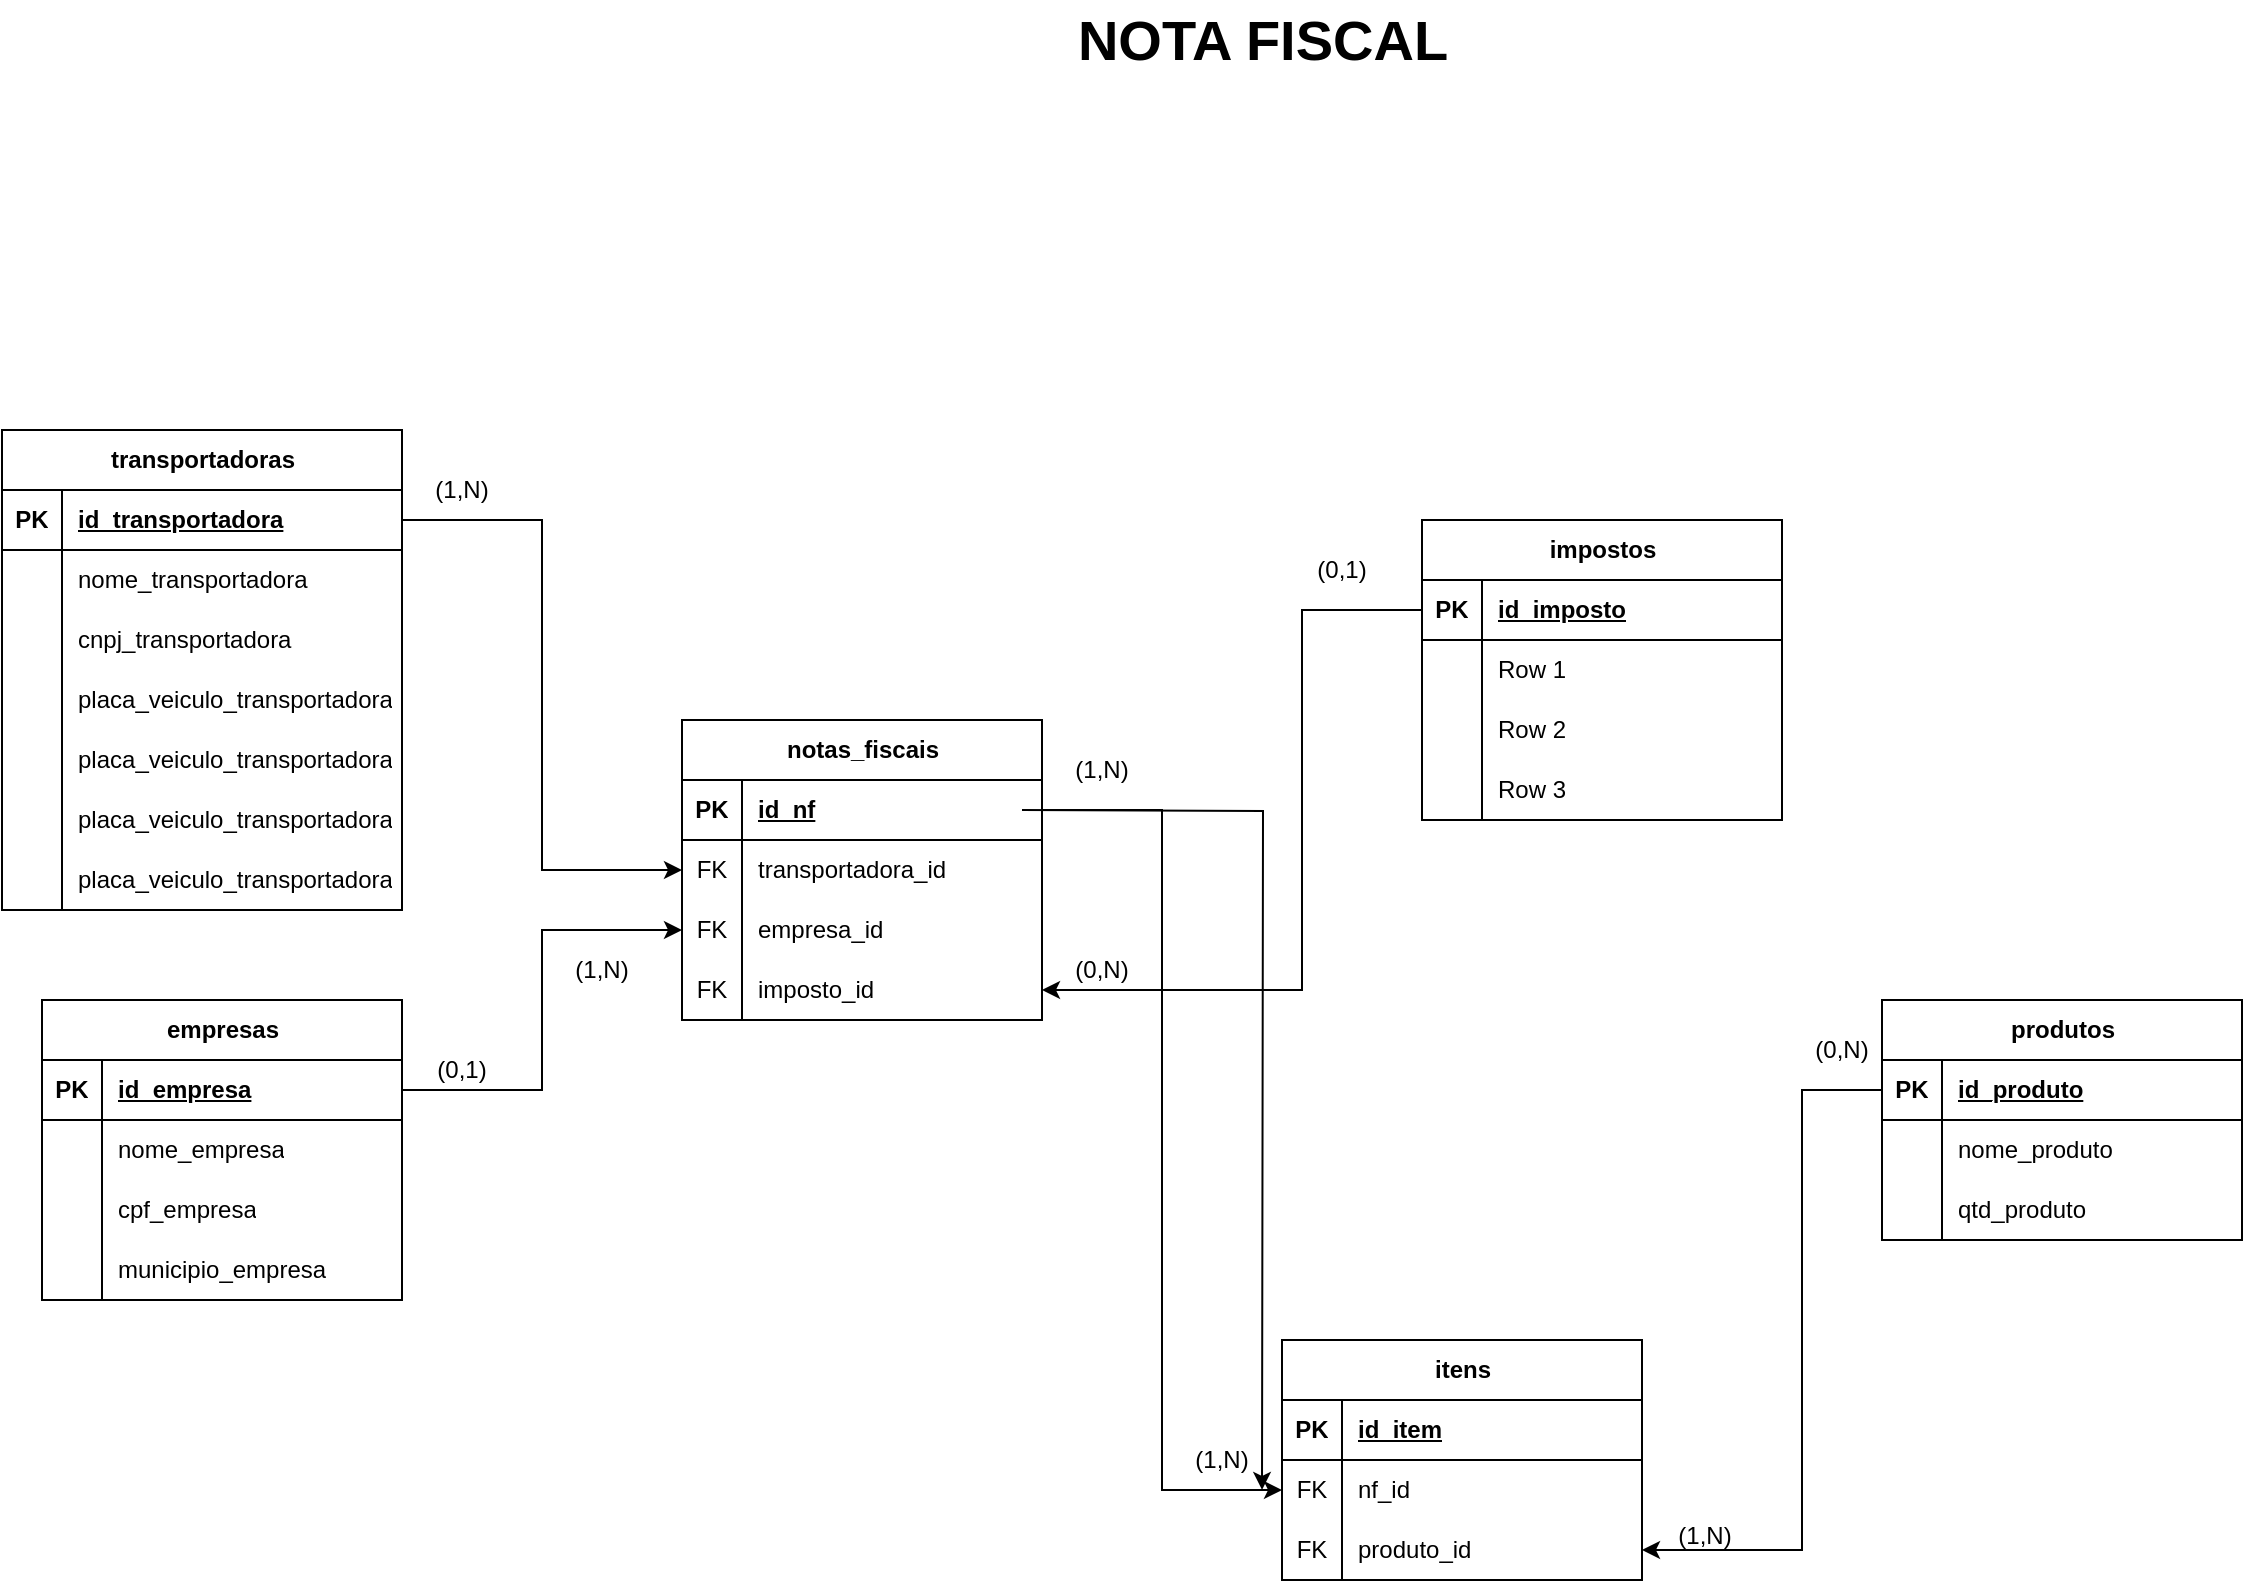 <mxfile version="28.0.6">
  <diagram name="Página-1" id="E0QfY97lYOmC54PtvSx0">
    <mxGraphModel dx="1819" dy="642" grid="1" gridSize="10" guides="1" tooltips="1" connect="1" arrows="1" fold="1" page="1" pageScale="1" pageWidth="827" pageHeight="1169" math="0" shadow="0">
      <root>
        <mxCell id="0" />
        <mxCell id="1" parent="0" />
        <mxCell id="T8E6Kpuk9LQK8d-MikIq-8" value="&lt;font style=&quot;font-size: 28px;&quot;&gt;NOTA FISCAL&lt;/font&gt;" style="text;strokeColor=none;fillColor=none;html=1;fontSize=24;fontStyle=1;verticalAlign=middle;align=center;" vertex="1" parent="1">
          <mxGeometry x="570" y="130" width="100" height="40" as="geometry" />
        </mxCell>
        <mxCell id="T8E6Kpuk9LQK8d-MikIq-9" value="empresas" style="shape=table;startSize=30;container=1;collapsible=1;childLayout=tableLayout;fixedRows=1;rowLines=0;fontStyle=1;align=center;resizeLast=1;html=1;" vertex="1" parent="1">
          <mxGeometry x="10" y="630" width="180" height="150" as="geometry" />
        </mxCell>
        <mxCell id="T8E6Kpuk9LQK8d-MikIq-10" value="" style="shape=tableRow;horizontal=0;startSize=0;swimlaneHead=0;swimlaneBody=0;fillColor=none;collapsible=0;dropTarget=0;points=[[0,0.5],[1,0.5]];portConstraint=eastwest;top=0;left=0;right=0;bottom=1;" vertex="1" parent="T8E6Kpuk9LQK8d-MikIq-9">
          <mxGeometry y="30" width="180" height="30" as="geometry" />
        </mxCell>
        <mxCell id="T8E6Kpuk9LQK8d-MikIq-11" value="PK" style="shape=partialRectangle;connectable=0;fillColor=none;top=0;left=0;bottom=0;right=0;fontStyle=1;overflow=hidden;whiteSpace=wrap;html=1;" vertex="1" parent="T8E6Kpuk9LQK8d-MikIq-10">
          <mxGeometry width="30" height="30" as="geometry">
            <mxRectangle width="30" height="30" as="alternateBounds" />
          </mxGeometry>
        </mxCell>
        <mxCell id="T8E6Kpuk9LQK8d-MikIq-12" value="id_empresa" style="shape=partialRectangle;connectable=0;fillColor=none;top=0;left=0;bottom=0;right=0;align=left;spacingLeft=6;fontStyle=5;overflow=hidden;whiteSpace=wrap;html=1;" vertex="1" parent="T8E6Kpuk9LQK8d-MikIq-10">
          <mxGeometry x="30" width="150" height="30" as="geometry">
            <mxRectangle width="150" height="30" as="alternateBounds" />
          </mxGeometry>
        </mxCell>
        <mxCell id="T8E6Kpuk9LQK8d-MikIq-13" value="" style="shape=tableRow;horizontal=0;startSize=0;swimlaneHead=0;swimlaneBody=0;fillColor=none;collapsible=0;dropTarget=0;points=[[0,0.5],[1,0.5]];portConstraint=eastwest;top=0;left=0;right=0;bottom=0;" vertex="1" parent="T8E6Kpuk9LQK8d-MikIq-9">
          <mxGeometry y="60" width="180" height="30" as="geometry" />
        </mxCell>
        <mxCell id="T8E6Kpuk9LQK8d-MikIq-14" value="" style="shape=partialRectangle;connectable=0;fillColor=none;top=0;left=0;bottom=0;right=0;editable=1;overflow=hidden;whiteSpace=wrap;html=1;" vertex="1" parent="T8E6Kpuk9LQK8d-MikIq-13">
          <mxGeometry width="30" height="30" as="geometry">
            <mxRectangle width="30" height="30" as="alternateBounds" />
          </mxGeometry>
        </mxCell>
        <mxCell id="T8E6Kpuk9LQK8d-MikIq-15" value="nome_empresa" style="shape=partialRectangle;connectable=0;fillColor=none;top=0;left=0;bottom=0;right=0;align=left;spacingLeft=6;overflow=hidden;whiteSpace=wrap;html=1;" vertex="1" parent="T8E6Kpuk9LQK8d-MikIq-13">
          <mxGeometry x="30" width="150" height="30" as="geometry">
            <mxRectangle width="150" height="30" as="alternateBounds" />
          </mxGeometry>
        </mxCell>
        <mxCell id="T8E6Kpuk9LQK8d-MikIq-16" value="" style="shape=tableRow;horizontal=0;startSize=0;swimlaneHead=0;swimlaneBody=0;fillColor=none;collapsible=0;dropTarget=0;points=[[0,0.5],[1,0.5]];portConstraint=eastwest;top=0;left=0;right=0;bottom=0;" vertex="1" parent="T8E6Kpuk9LQK8d-MikIq-9">
          <mxGeometry y="90" width="180" height="30" as="geometry" />
        </mxCell>
        <mxCell id="T8E6Kpuk9LQK8d-MikIq-17" value="" style="shape=partialRectangle;connectable=0;fillColor=none;top=0;left=0;bottom=0;right=0;editable=1;overflow=hidden;whiteSpace=wrap;html=1;" vertex="1" parent="T8E6Kpuk9LQK8d-MikIq-16">
          <mxGeometry width="30" height="30" as="geometry">
            <mxRectangle width="30" height="30" as="alternateBounds" />
          </mxGeometry>
        </mxCell>
        <mxCell id="T8E6Kpuk9LQK8d-MikIq-18" value="cpf_empresa" style="shape=partialRectangle;connectable=0;fillColor=none;top=0;left=0;bottom=0;right=0;align=left;spacingLeft=6;overflow=hidden;whiteSpace=wrap;html=1;" vertex="1" parent="T8E6Kpuk9LQK8d-MikIq-16">
          <mxGeometry x="30" width="150" height="30" as="geometry">
            <mxRectangle width="150" height="30" as="alternateBounds" />
          </mxGeometry>
        </mxCell>
        <mxCell id="T8E6Kpuk9LQK8d-MikIq-19" value="" style="shape=tableRow;horizontal=0;startSize=0;swimlaneHead=0;swimlaneBody=0;fillColor=none;collapsible=0;dropTarget=0;points=[[0,0.5],[1,0.5]];portConstraint=eastwest;top=0;left=0;right=0;bottom=0;" vertex="1" parent="T8E6Kpuk9LQK8d-MikIq-9">
          <mxGeometry y="120" width="180" height="30" as="geometry" />
        </mxCell>
        <mxCell id="T8E6Kpuk9LQK8d-MikIq-20" value="" style="shape=partialRectangle;connectable=0;fillColor=none;top=0;left=0;bottom=0;right=0;editable=1;overflow=hidden;whiteSpace=wrap;html=1;" vertex="1" parent="T8E6Kpuk9LQK8d-MikIq-19">
          <mxGeometry width="30" height="30" as="geometry">
            <mxRectangle width="30" height="30" as="alternateBounds" />
          </mxGeometry>
        </mxCell>
        <mxCell id="T8E6Kpuk9LQK8d-MikIq-21" value="municipio_empresa" style="shape=partialRectangle;connectable=0;fillColor=none;top=0;left=0;bottom=0;right=0;align=left;spacingLeft=6;overflow=hidden;whiteSpace=wrap;html=1;" vertex="1" parent="T8E6Kpuk9LQK8d-MikIq-19">
          <mxGeometry x="30" width="150" height="30" as="geometry">
            <mxRectangle width="150" height="30" as="alternateBounds" />
          </mxGeometry>
        </mxCell>
        <mxCell id="T8E6Kpuk9LQK8d-MikIq-22" value="notas_fiscais" style="shape=table;startSize=30;container=1;collapsible=1;childLayout=tableLayout;fixedRows=1;rowLines=0;fontStyle=1;align=center;resizeLast=1;html=1;" vertex="1" parent="1">
          <mxGeometry x="330" y="490" width="180" height="150" as="geometry" />
        </mxCell>
        <mxCell id="T8E6Kpuk9LQK8d-MikIq-23" value="" style="shape=tableRow;horizontal=0;startSize=0;swimlaneHead=0;swimlaneBody=0;fillColor=none;collapsible=0;dropTarget=0;points=[[0,0.5],[1,0.5]];portConstraint=eastwest;top=0;left=0;right=0;bottom=1;" vertex="1" parent="T8E6Kpuk9LQK8d-MikIq-22">
          <mxGeometry y="30" width="180" height="30" as="geometry" />
        </mxCell>
        <mxCell id="T8E6Kpuk9LQK8d-MikIq-24" value="PK" style="shape=partialRectangle;connectable=0;fillColor=none;top=0;left=0;bottom=0;right=0;fontStyle=1;overflow=hidden;whiteSpace=wrap;html=1;" vertex="1" parent="T8E6Kpuk9LQK8d-MikIq-23">
          <mxGeometry width="30" height="30" as="geometry">
            <mxRectangle width="30" height="30" as="alternateBounds" />
          </mxGeometry>
        </mxCell>
        <mxCell id="T8E6Kpuk9LQK8d-MikIq-25" value="id_nf" style="shape=partialRectangle;connectable=0;fillColor=none;top=0;left=0;bottom=0;right=0;align=left;spacingLeft=6;fontStyle=5;overflow=hidden;whiteSpace=wrap;html=1;" vertex="1" parent="T8E6Kpuk9LQK8d-MikIq-23">
          <mxGeometry x="30" width="150" height="30" as="geometry">
            <mxRectangle width="150" height="30" as="alternateBounds" />
          </mxGeometry>
        </mxCell>
        <mxCell id="T8E6Kpuk9LQK8d-MikIq-26" value="" style="shape=tableRow;horizontal=0;startSize=0;swimlaneHead=0;swimlaneBody=0;fillColor=none;collapsible=0;dropTarget=0;points=[[0,0.5],[1,0.5]];portConstraint=eastwest;top=0;left=0;right=0;bottom=0;" vertex="1" parent="T8E6Kpuk9LQK8d-MikIq-22">
          <mxGeometry y="60" width="180" height="30" as="geometry" />
        </mxCell>
        <mxCell id="T8E6Kpuk9LQK8d-MikIq-27" value="FK" style="shape=partialRectangle;connectable=0;fillColor=none;top=0;left=0;bottom=0;right=0;editable=1;overflow=hidden;whiteSpace=wrap;html=1;" vertex="1" parent="T8E6Kpuk9LQK8d-MikIq-26">
          <mxGeometry width="30" height="30" as="geometry">
            <mxRectangle width="30" height="30" as="alternateBounds" />
          </mxGeometry>
        </mxCell>
        <mxCell id="T8E6Kpuk9LQK8d-MikIq-28" value="transportadora_id" style="shape=partialRectangle;connectable=0;fillColor=none;top=0;left=0;bottom=0;right=0;align=left;spacingLeft=6;overflow=hidden;whiteSpace=wrap;html=1;" vertex="1" parent="T8E6Kpuk9LQK8d-MikIq-26">
          <mxGeometry x="30" width="150" height="30" as="geometry">
            <mxRectangle width="150" height="30" as="alternateBounds" />
          </mxGeometry>
        </mxCell>
        <mxCell id="T8E6Kpuk9LQK8d-MikIq-29" value="" style="shape=tableRow;horizontal=0;startSize=0;swimlaneHead=0;swimlaneBody=0;fillColor=none;collapsible=0;dropTarget=0;points=[[0,0.5],[1,0.5]];portConstraint=eastwest;top=0;left=0;right=0;bottom=0;" vertex="1" parent="T8E6Kpuk9LQK8d-MikIq-22">
          <mxGeometry y="90" width="180" height="30" as="geometry" />
        </mxCell>
        <mxCell id="T8E6Kpuk9LQK8d-MikIq-30" value="FK" style="shape=partialRectangle;connectable=0;fillColor=none;top=0;left=0;bottom=0;right=0;editable=1;overflow=hidden;whiteSpace=wrap;html=1;" vertex="1" parent="T8E6Kpuk9LQK8d-MikIq-29">
          <mxGeometry width="30" height="30" as="geometry">
            <mxRectangle width="30" height="30" as="alternateBounds" />
          </mxGeometry>
        </mxCell>
        <mxCell id="T8E6Kpuk9LQK8d-MikIq-31" value="empresa_id" style="shape=partialRectangle;connectable=0;fillColor=none;top=0;left=0;bottom=0;right=0;align=left;spacingLeft=6;overflow=hidden;whiteSpace=wrap;html=1;" vertex="1" parent="T8E6Kpuk9LQK8d-MikIq-29">
          <mxGeometry x="30" width="150" height="30" as="geometry">
            <mxRectangle width="150" height="30" as="alternateBounds" />
          </mxGeometry>
        </mxCell>
        <mxCell id="T8E6Kpuk9LQK8d-MikIq-32" value="" style="shape=tableRow;horizontal=0;startSize=0;swimlaneHead=0;swimlaneBody=0;fillColor=none;collapsible=0;dropTarget=0;points=[[0,0.5],[1,0.5]];portConstraint=eastwest;top=0;left=0;right=0;bottom=0;" vertex="1" parent="T8E6Kpuk9LQK8d-MikIq-22">
          <mxGeometry y="120" width="180" height="30" as="geometry" />
        </mxCell>
        <mxCell id="T8E6Kpuk9LQK8d-MikIq-33" value="FK" style="shape=partialRectangle;connectable=0;fillColor=none;top=0;left=0;bottom=0;right=0;editable=1;overflow=hidden;whiteSpace=wrap;html=1;" vertex="1" parent="T8E6Kpuk9LQK8d-MikIq-32">
          <mxGeometry width="30" height="30" as="geometry">
            <mxRectangle width="30" height="30" as="alternateBounds" />
          </mxGeometry>
        </mxCell>
        <mxCell id="T8E6Kpuk9LQK8d-MikIq-34" value="imposto_id" style="shape=partialRectangle;connectable=0;fillColor=none;top=0;left=0;bottom=0;right=0;align=left;spacingLeft=6;overflow=hidden;whiteSpace=wrap;html=1;" vertex="1" parent="T8E6Kpuk9LQK8d-MikIq-32">
          <mxGeometry x="30" width="150" height="30" as="geometry">
            <mxRectangle width="150" height="30" as="alternateBounds" />
          </mxGeometry>
        </mxCell>
        <mxCell id="T8E6Kpuk9LQK8d-MikIq-35" value="transportadoras" style="shape=table;startSize=30;container=1;collapsible=1;childLayout=tableLayout;fixedRows=1;rowLines=0;fontStyle=1;align=center;resizeLast=1;html=1;" vertex="1" parent="1">
          <mxGeometry x="-10" y="345" width="200" height="240" as="geometry" />
        </mxCell>
        <mxCell id="T8E6Kpuk9LQK8d-MikIq-36" value="" style="shape=tableRow;horizontal=0;startSize=0;swimlaneHead=0;swimlaneBody=0;fillColor=none;collapsible=0;dropTarget=0;points=[[0,0.5],[1,0.5]];portConstraint=eastwest;top=0;left=0;right=0;bottom=1;" vertex="1" parent="T8E6Kpuk9LQK8d-MikIq-35">
          <mxGeometry y="30" width="200" height="30" as="geometry" />
        </mxCell>
        <mxCell id="T8E6Kpuk9LQK8d-MikIq-37" value="PK" style="shape=partialRectangle;connectable=0;fillColor=none;top=0;left=0;bottom=0;right=0;fontStyle=1;overflow=hidden;whiteSpace=wrap;html=1;" vertex="1" parent="T8E6Kpuk9LQK8d-MikIq-36">
          <mxGeometry width="30" height="30" as="geometry">
            <mxRectangle width="30" height="30" as="alternateBounds" />
          </mxGeometry>
        </mxCell>
        <mxCell id="T8E6Kpuk9LQK8d-MikIq-38" value="id_transportadora" style="shape=partialRectangle;connectable=0;fillColor=none;top=0;left=0;bottom=0;right=0;align=left;spacingLeft=6;fontStyle=5;overflow=hidden;whiteSpace=wrap;html=1;" vertex="1" parent="T8E6Kpuk9LQK8d-MikIq-36">
          <mxGeometry x="30" width="170" height="30" as="geometry">
            <mxRectangle width="170" height="30" as="alternateBounds" />
          </mxGeometry>
        </mxCell>
        <mxCell id="T8E6Kpuk9LQK8d-MikIq-39" value="" style="shape=tableRow;horizontal=0;startSize=0;swimlaneHead=0;swimlaneBody=0;fillColor=none;collapsible=0;dropTarget=0;points=[[0,0.5],[1,0.5]];portConstraint=eastwest;top=0;left=0;right=0;bottom=0;" vertex="1" parent="T8E6Kpuk9LQK8d-MikIq-35">
          <mxGeometry y="60" width="200" height="30" as="geometry" />
        </mxCell>
        <mxCell id="T8E6Kpuk9LQK8d-MikIq-40" value="" style="shape=partialRectangle;connectable=0;fillColor=none;top=0;left=0;bottom=0;right=0;editable=1;overflow=hidden;whiteSpace=wrap;html=1;" vertex="1" parent="T8E6Kpuk9LQK8d-MikIq-39">
          <mxGeometry width="30" height="30" as="geometry">
            <mxRectangle width="30" height="30" as="alternateBounds" />
          </mxGeometry>
        </mxCell>
        <mxCell id="T8E6Kpuk9LQK8d-MikIq-41" value="nome_transportadora" style="shape=partialRectangle;connectable=0;fillColor=none;top=0;left=0;bottom=0;right=0;align=left;spacingLeft=6;overflow=hidden;whiteSpace=wrap;html=1;" vertex="1" parent="T8E6Kpuk9LQK8d-MikIq-39">
          <mxGeometry x="30" width="170" height="30" as="geometry">
            <mxRectangle width="170" height="30" as="alternateBounds" />
          </mxGeometry>
        </mxCell>
        <mxCell id="T8E6Kpuk9LQK8d-MikIq-42" value="" style="shape=tableRow;horizontal=0;startSize=0;swimlaneHead=0;swimlaneBody=0;fillColor=none;collapsible=0;dropTarget=0;points=[[0,0.5],[1,0.5]];portConstraint=eastwest;top=0;left=0;right=0;bottom=0;" vertex="1" parent="T8E6Kpuk9LQK8d-MikIq-35">
          <mxGeometry y="90" width="200" height="30" as="geometry" />
        </mxCell>
        <mxCell id="T8E6Kpuk9LQK8d-MikIq-43" value="" style="shape=partialRectangle;connectable=0;fillColor=none;top=0;left=0;bottom=0;right=0;editable=1;overflow=hidden;whiteSpace=wrap;html=1;" vertex="1" parent="T8E6Kpuk9LQK8d-MikIq-42">
          <mxGeometry width="30" height="30" as="geometry">
            <mxRectangle width="30" height="30" as="alternateBounds" />
          </mxGeometry>
        </mxCell>
        <mxCell id="T8E6Kpuk9LQK8d-MikIq-44" value="cnpj_transportadora" style="shape=partialRectangle;connectable=0;fillColor=none;top=0;left=0;bottom=0;right=0;align=left;spacingLeft=6;overflow=hidden;whiteSpace=wrap;html=1;" vertex="1" parent="T8E6Kpuk9LQK8d-MikIq-42">
          <mxGeometry x="30" width="170" height="30" as="geometry">
            <mxRectangle width="170" height="30" as="alternateBounds" />
          </mxGeometry>
        </mxCell>
        <mxCell id="T8E6Kpuk9LQK8d-MikIq-45" value="" style="shape=tableRow;horizontal=0;startSize=0;swimlaneHead=0;swimlaneBody=0;fillColor=none;collapsible=0;dropTarget=0;points=[[0,0.5],[1,0.5]];portConstraint=eastwest;top=0;left=0;right=0;bottom=0;" vertex="1" parent="T8E6Kpuk9LQK8d-MikIq-35">
          <mxGeometry y="120" width="200" height="30" as="geometry" />
        </mxCell>
        <mxCell id="T8E6Kpuk9LQK8d-MikIq-46" value="" style="shape=partialRectangle;connectable=0;fillColor=none;top=0;left=0;bottom=0;right=0;editable=1;overflow=hidden;whiteSpace=wrap;html=1;" vertex="1" parent="T8E6Kpuk9LQK8d-MikIq-45">
          <mxGeometry width="30" height="30" as="geometry">
            <mxRectangle width="30" height="30" as="alternateBounds" />
          </mxGeometry>
        </mxCell>
        <mxCell id="T8E6Kpuk9LQK8d-MikIq-47" value="placa_veiculo_transportadora" style="shape=partialRectangle;connectable=0;fillColor=none;top=0;left=0;bottom=0;right=0;align=left;spacingLeft=6;overflow=hidden;whiteSpace=wrap;html=1;" vertex="1" parent="T8E6Kpuk9LQK8d-MikIq-45">
          <mxGeometry x="30" width="170" height="30" as="geometry">
            <mxRectangle width="170" height="30" as="alternateBounds" />
          </mxGeometry>
        </mxCell>
        <mxCell id="T8E6Kpuk9LQK8d-MikIq-91" value="" style="shape=tableRow;horizontal=0;startSize=0;swimlaneHead=0;swimlaneBody=0;fillColor=none;collapsible=0;dropTarget=0;points=[[0,0.5],[1,0.5]];portConstraint=eastwest;top=0;left=0;right=0;bottom=0;" vertex="1" parent="T8E6Kpuk9LQK8d-MikIq-35">
          <mxGeometry y="150" width="200" height="30" as="geometry" />
        </mxCell>
        <mxCell id="T8E6Kpuk9LQK8d-MikIq-92" value="" style="shape=partialRectangle;connectable=0;fillColor=none;top=0;left=0;bottom=0;right=0;editable=1;overflow=hidden;whiteSpace=wrap;html=1;" vertex="1" parent="T8E6Kpuk9LQK8d-MikIq-91">
          <mxGeometry width="30" height="30" as="geometry">
            <mxRectangle width="30" height="30" as="alternateBounds" />
          </mxGeometry>
        </mxCell>
        <mxCell id="T8E6Kpuk9LQK8d-MikIq-93" value="placa_veiculo_transportadora" style="shape=partialRectangle;connectable=0;fillColor=none;top=0;left=0;bottom=0;right=0;align=left;spacingLeft=6;overflow=hidden;whiteSpace=wrap;html=1;" vertex="1" parent="T8E6Kpuk9LQK8d-MikIq-91">
          <mxGeometry x="30" width="170" height="30" as="geometry">
            <mxRectangle width="170" height="30" as="alternateBounds" />
          </mxGeometry>
        </mxCell>
        <mxCell id="T8E6Kpuk9LQK8d-MikIq-94" value="" style="shape=tableRow;horizontal=0;startSize=0;swimlaneHead=0;swimlaneBody=0;fillColor=none;collapsible=0;dropTarget=0;points=[[0,0.5],[1,0.5]];portConstraint=eastwest;top=0;left=0;right=0;bottom=0;" vertex="1" parent="T8E6Kpuk9LQK8d-MikIq-35">
          <mxGeometry y="180" width="200" height="30" as="geometry" />
        </mxCell>
        <mxCell id="T8E6Kpuk9LQK8d-MikIq-95" value="" style="shape=partialRectangle;connectable=0;fillColor=none;top=0;left=0;bottom=0;right=0;editable=1;overflow=hidden;whiteSpace=wrap;html=1;" vertex="1" parent="T8E6Kpuk9LQK8d-MikIq-94">
          <mxGeometry width="30" height="30" as="geometry">
            <mxRectangle width="30" height="30" as="alternateBounds" />
          </mxGeometry>
        </mxCell>
        <mxCell id="T8E6Kpuk9LQK8d-MikIq-96" value="placa_veiculo_transportadora" style="shape=partialRectangle;connectable=0;fillColor=none;top=0;left=0;bottom=0;right=0;align=left;spacingLeft=6;overflow=hidden;whiteSpace=wrap;html=1;" vertex="1" parent="T8E6Kpuk9LQK8d-MikIq-94">
          <mxGeometry x="30" width="170" height="30" as="geometry">
            <mxRectangle width="170" height="30" as="alternateBounds" />
          </mxGeometry>
        </mxCell>
        <mxCell id="T8E6Kpuk9LQK8d-MikIq-97" value="" style="shape=tableRow;horizontal=0;startSize=0;swimlaneHead=0;swimlaneBody=0;fillColor=none;collapsible=0;dropTarget=0;points=[[0,0.5],[1,0.5]];portConstraint=eastwest;top=0;left=0;right=0;bottom=0;" vertex="1" parent="T8E6Kpuk9LQK8d-MikIq-35">
          <mxGeometry y="210" width="200" height="30" as="geometry" />
        </mxCell>
        <mxCell id="T8E6Kpuk9LQK8d-MikIq-98" value="" style="shape=partialRectangle;connectable=0;fillColor=none;top=0;left=0;bottom=0;right=0;editable=1;overflow=hidden;whiteSpace=wrap;html=1;" vertex="1" parent="T8E6Kpuk9LQK8d-MikIq-97">
          <mxGeometry width="30" height="30" as="geometry">
            <mxRectangle width="30" height="30" as="alternateBounds" />
          </mxGeometry>
        </mxCell>
        <mxCell id="T8E6Kpuk9LQK8d-MikIq-99" value="placa_veiculo_transportadora" style="shape=partialRectangle;connectable=0;fillColor=none;top=0;left=0;bottom=0;right=0;align=left;spacingLeft=6;overflow=hidden;whiteSpace=wrap;html=1;" vertex="1" parent="T8E6Kpuk9LQK8d-MikIq-97">
          <mxGeometry x="30" width="170" height="30" as="geometry">
            <mxRectangle width="170" height="30" as="alternateBounds" />
          </mxGeometry>
        </mxCell>
        <mxCell id="T8E6Kpuk9LQK8d-MikIq-48" value="impostos" style="shape=table;startSize=30;container=1;collapsible=1;childLayout=tableLayout;fixedRows=1;rowLines=0;fontStyle=1;align=center;resizeLast=1;html=1;" vertex="1" parent="1">
          <mxGeometry x="700" y="390" width="180" height="150" as="geometry" />
        </mxCell>
        <mxCell id="T8E6Kpuk9LQK8d-MikIq-49" value="" style="shape=tableRow;horizontal=0;startSize=0;swimlaneHead=0;swimlaneBody=0;fillColor=none;collapsible=0;dropTarget=0;points=[[0,0.5],[1,0.5]];portConstraint=eastwest;top=0;left=0;right=0;bottom=1;" vertex="1" parent="T8E6Kpuk9LQK8d-MikIq-48">
          <mxGeometry y="30" width="180" height="30" as="geometry" />
        </mxCell>
        <mxCell id="T8E6Kpuk9LQK8d-MikIq-50" value="PK" style="shape=partialRectangle;connectable=0;fillColor=none;top=0;left=0;bottom=0;right=0;fontStyle=1;overflow=hidden;whiteSpace=wrap;html=1;" vertex="1" parent="T8E6Kpuk9LQK8d-MikIq-49">
          <mxGeometry width="30" height="30" as="geometry">
            <mxRectangle width="30" height="30" as="alternateBounds" />
          </mxGeometry>
        </mxCell>
        <mxCell id="T8E6Kpuk9LQK8d-MikIq-51" value="id_imposto" style="shape=partialRectangle;connectable=0;fillColor=none;top=0;left=0;bottom=0;right=0;align=left;spacingLeft=6;fontStyle=5;overflow=hidden;whiteSpace=wrap;html=1;" vertex="1" parent="T8E6Kpuk9LQK8d-MikIq-49">
          <mxGeometry x="30" width="150" height="30" as="geometry">
            <mxRectangle width="150" height="30" as="alternateBounds" />
          </mxGeometry>
        </mxCell>
        <mxCell id="T8E6Kpuk9LQK8d-MikIq-52" value="" style="shape=tableRow;horizontal=0;startSize=0;swimlaneHead=0;swimlaneBody=0;fillColor=none;collapsible=0;dropTarget=0;points=[[0,0.5],[1,0.5]];portConstraint=eastwest;top=0;left=0;right=0;bottom=0;" vertex="1" parent="T8E6Kpuk9LQK8d-MikIq-48">
          <mxGeometry y="60" width="180" height="30" as="geometry" />
        </mxCell>
        <mxCell id="T8E6Kpuk9LQK8d-MikIq-53" value="" style="shape=partialRectangle;connectable=0;fillColor=none;top=0;left=0;bottom=0;right=0;editable=1;overflow=hidden;whiteSpace=wrap;html=1;" vertex="1" parent="T8E6Kpuk9LQK8d-MikIq-52">
          <mxGeometry width="30" height="30" as="geometry">
            <mxRectangle width="30" height="30" as="alternateBounds" />
          </mxGeometry>
        </mxCell>
        <mxCell id="T8E6Kpuk9LQK8d-MikIq-54" value="Row 1" style="shape=partialRectangle;connectable=0;fillColor=none;top=0;left=0;bottom=0;right=0;align=left;spacingLeft=6;overflow=hidden;whiteSpace=wrap;html=1;" vertex="1" parent="T8E6Kpuk9LQK8d-MikIq-52">
          <mxGeometry x="30" width="150" height="30" as="geometry">
            <mxRectangle width="150" height="30" as="alternateBounds" />
          </mxGeometry>
        </mxCell>
        <mxCell id="T8E6Kpuk9LQK8d-MikIq-55" value="" style="shape=tableRow;horizontal=0;startSize=0;swimlaneHead=0;swimlaneBody=0;fillColor=none;collapsible=0;dropTarget=0;points=[[0,0.5],[1,0.5]];portConstraint=eastwest;top=0;left=0;right=0;bottom=0;" vertex="1" parent="T8E6Kpuk9LQK8d-MikIq-48">
          <mxGeometry y="90" width="180" height="30" as="geometry" />
        </mxCell>
        <mxCell id="T8E6Kpuk9LQK8d-MikIq-56" value="" style="shape=partialRectangle;connectable=0;fillColor=none;top=0;left=0;bottom=0;right=0;editable=1;overflow=hidden;whiteSpace=wrap;html=1;" vertex="1" parent="T8E6Kpuk9LQK8d-MikIq-55">
          <mxGeometry width="30" height="30" as="geometry">
            <mxRectangle width="30" height="30" as="alternateBounds" />
          </mxGeometry>
        </mxCell>
        <mxCell id="T8E6Kpuk9LQK8d-MikIq-57" value="Row 2" style="shape=partialRectangle;connectable=0;fillColor=none;top=0;left=0;bottom=0;right=0;align=left;spacingLeft=6;overflow=hidden;whiteSpace=wrap;html=1;" vertex="1" parent="T8E6Kpuk9LQK8d-MikIq-55">
          <mxGeometry x="30" width="150" height="30" as="geometry">
            <mxRectangle width="150" height="30" as="alternateBounds" />
          </mxGeometry>
        </mxCell>
        <mxCell id="T8E6Kpuk9LQK8d-MikIq-58" value="" style="shape=tableRow;horizontal=0;startSize=0;swimlaneHead=0;swimlaneBody=0;fillColor=none;collapsible=0;dropTarget=0;points=[[0,0.5],[1,0.5]];portConstraint=eastwest;top=0;left=0;right=0;bottom=0;" vertex="1" parent="T8E6Kpuk9LQK8d-MikIq-48">
          <mxGeometry y="120" width="180" height="30" as="geometry" />
        </mxCell>
        <mxCell id="T8E6Kpuk9LQK8d-MikIq-59" value="" style="shape=partialRectangle;connectable=0;fillColor=none;top=0;left=0;bottom=0;right=0;editable=1;overflow=hidden;whiteSpace=wrap;html=1;" vertex="1" parent="T8E6Kpuk9LQK8d-MikIq-58">
          <mxGeometry width="30" height="30" as="geometry">
            <mxRectangle width="30" height="30" as="alternateBounds" />
          </mxGeometry>
        </mxCell>
        <mxCell id="T8E6Kpuk9LQK8d-MikIq-60" value="Row 3" style="shape=partialRectangle;connectable=0;fillColor=none;top=0;left=0;bottom=0;right=0;align=left;spacingLeft=6;overflow=hidden;whiteSpace=wrap;html=1;" vertex="1" parent="T8E6Kpuk9LQK8d-MikIq-58">
          <mxGeometry x="30" width="150" height="30" as="geometry">
            <mxRectangle width="150" height="30" as="alternateBounds" />
          </mxGeometry>
        </mxCell>
        <mxCell id="T8E6Kpuk9LQK8d-MikIq-61" value="produtos" style="shape=table;startSize=30;container=1;collapsible=1;childLayout=tableLayout;fixedRows=1;rowLines=0;fontStyle=1;align=center;resizeLast=1;html=1;" vertex="1" parent="1">
          <mxGeometry x="930" y="630" width="180" height="120" as="geometry" />
        </mxCell>
        <mxCell id="T8E6Kpuk9LQK8d-MikIq-62" value="" style="shape=tableRow;horizontal=0;startSize=0;swimlaneHead=0;swimlaneBody=0;fillColor=none;collapsible=0;dropTarget=0;points=[[0,0.5],[1,0.5]];portConstraint=eastwest;top=0;left=0;right=0;bottom=1;" vertex="1" parent="T8E6Kpuk9LQK8d-MikIq-61">
          <mxGeometry y="30" width="180" height="30" as="geometry" />
        </mxCell>
        <mxCell id="T8E6Kpuk9LQK8d-MikIq-63" value="PK" style="shape=partialRectangle;connectable=0;fillColor=none;top=0;left=0;bottom=0;right=0;fontStyle=1;overflow=hidden;whiteSpace=wrap;html=1;" vertex="1" parent="T8E6Kpuk9LQK8d-MikIq-62">
          <mxGeometry width="30" height="30" as="geometry">
            <mxRectangle width="30" height="30" as="alternateBounds" />
          </mxGeometry>
        </mxCell>
        <mxCell id="T8E6Kpuk9LQK8d-MikIq-64" value="id_produto" style="shape=partialRectangle;connectable=0;fillColor=none;top=0;left=0;bottom=0;right=0;align=left;spacingLeft=6;fontStyle=5;overflow=hidden;whiteSpace=wrap;html=1;" vertex="1" parent="T8E6Kpuk9LQK8d-MikIq-62">
          <mxGeometry x="30" width="150" height="30" as="geometry">
            <mxRectangle width="150" height="30" as="alternateBounds" />
          </mxGeometry>
        </mxCell>
        <mxCell id="T8E6Kpuk9LQK8d-MikIq-65" value="" style="shape=tableRow;horizontal=0;startSize=0;swimlaneHead=0;swimlaneBody=0;fillColor=none;collapsible=0;dropTarget=0;points=[[0,0.5],[1,0.5]];portConstraint=eastwest;top=0;left=0;right=0;bottom=0;" vertex="1" parent="T8E6Kpuk9LQK8d-MikIq-61">
          <mxGeometry y="60" width="180" height="30" as="geometry" />
        </mxCell>
        <mxCell id="T8E6Kpuk9LQK8d-MikIq-66" value="" style="shape=partialRectangle;connectable=0;fillColor=none;top=0;left=0;bottom=0;right=0;editable=1;overflow=hidden;whiteSpace=wrap;html=1;" vertex="1" parent="T8E6Kpuk9LQK8d-MikIq-65">
          <mxGeometry width="30" height="30" as="geometry">
            <mxRectangle width="30" height="30" as="alternateBounds" />
          </mxGeometry>
        </mxCell>
        <mxCell id="T8E6Kpuk9LQK8d-MikIq-67" value="nome_produto" style="shape=partialRectangle;connectable=0;fillColor=none;top=0;left=0;bottom=0;right=0;align=left;spacingLeft=6;overflow=hidden;whiteSpace=wrap;html=1;" vertex="1" parent="T8E6Kpuk9LQK8d-MikIq-65">
          <mxGeometry x="30" width="150" height="30" as="geometry">
            <mxRectangle width="150" height="30" as="alternateBounds" />
          </mxGeometry>
        </mxCell>
        <mxCell id="T8E6Kpuk9LQK8d-MikIq-68" value="" style="shape=tableRow;horizontal=0;startSize=0;swimlaneHead=0;swimlaneBody=0;fillColor=none;collapsible=0;dropTarget=0;points=[[0,0.5],[1,0.5]];portConstraint=eastwest;top=0;left=0;right=0;bottom=0;" vertex="1" parent="T8E6Kpuk9LQK8d-MikIq-61">
          <mxGeometry y="90" width="180" height="30" as="geometry" />
        </mxCell>
        <mxCell id="T8E6Kpuk9LQK8d-MikIq-69" value="" style="shape=partialRectangle;connectable=0;fillColor=none;top=0;left=0;bottom=0;right=0;editable=1;overflow=hidden;whiteSpace=wrap;html=1;" vertex="1" parent="T8E6Kpuk9LQK8d-MikIq-68">
          <mxGeometry width="30" height="30" as="geometry">
            <mxRectangle width="30" height="30" as="alternateBounds" />
          </mxGeometry>
        </mxCell>
        <mxCell id="T8E6Kpuk9LQK8d-MikIq-70" value="qtd_produto" style="shape=partialRectangle;connectable=0;fillColor=none;top=0;left=0;bottom=0;right=0;align=left;spacingLeft=6;overflow=hidden;whiteSpace=wrap;html=1;" vertex="1" parent="T8E6Kpuk9LQK8d-MikIq-68">
          <mxGeometry x="30" width="150" height="30" as="geometry">
            <mxRectangle width="150" height="30" as="alternateBounds" />
          </mxGeometry>
        </mxCell>
        <mxCell id="T8E6Kpuk9LQK8d-MikIq-103" style="edgeStyle=orthogonalEdgeStyle;rounded=0;orthogonalLoop=1;jettySize=auto;html=1;entryX=0;entryY=0.5;entryDx=0;entryDy=0;" edge="1" parent="1" source="T8E6Kpuk9LQK8d-MikIq-10" target="T8E6Kpuk9LQK8d-MikIq-29">
          <mxGeometry relative="1" as="geometry" />
        </mxCell>
        <mxCell id="T8E6Kpuk9LQK8d-MikIq-104" value="itens" style="shape=table;startSize=30;container=1;collapsible=1;childLayout=tableLayout;fixedRows=1;rowLines=0;fontStyle=1;align=center;resizeLast=1;html=1;" vertex="1" parent="1">
          <mxGeometry x="630" y="800" width="180" height="120" as="geometry" />
        </mxCell>
        <mxCell id="T8E6Kpuk9LQK8d-MikIq-105" value="" style="shape=tableRow;horizontal=0;startSize=0;swimlaneHead=0;swimlaneBody=0;fillColor=none;collapsible=0;dropTarget=0;points=[[0,0.5],[1,0.5]];portConstraint=eastwest;top=0;left=0;right=0;bottom=1;" vertex="1" parent="T8E6Kpuk9LQK8d-MikIq-104">
          <mxGeometry y="30" width="180" height="30" as="geometry" />
        </mxCell>
        <mxCell id="T8E6Kpuk9LQK8d-MikIq-106" value="PK" style="shape=partialRectangle;connectable=0;fillColor=none;top=0;left=0;bottom=0;right=0;fontStyle=1;overflow=hidden;whiteSpace=wrap;html=1;" vertex="1" parent="T8E6Kpuk9LQK8d-MikIq-105">
          <mxGeometry width="30" height="30" as="geometry">
            <mxRectangle width="30" height="30" as="alternateBounds" />
          </mxGeometry>
        </mxCell>
        <mxCell id="T8E6Kpuk9LQK8d-MikIq-107" value="id_item" style="shape=partialRectangle;connectable=0;fillColor=none;top=0;left=0;bottom=0;right=0;align=left;spacingLeft=6;fontStyle=5;overflow=hidden;whiteSpace=wrap;html=1;" vertex="1" parent="T8E6Kpuk9LQK8d-MikIq-105">
          <mxGeometry x="30" width="150" height="30" as="geometry">
            <mxRectangle width="150" height="30" as="alternateBounds" />
          </mxGeometry>
        </mxCell>
        <mxCell id="T8E6Kpuk9LQK8d-MikIq-108" value="" style="shape=tableRow;horizontal=0;startSize=0;swimlaneHead=0;swimlaneBody=0;fillColor=none;collapsible=0;dropTarget=0;points=[[0,0.5],[1,0.5]];portConstraint=eastwest;top=0;left=0;right=0;bottom=0;" vertex="1" parent="T8E6Kpuk9LQK8d-MikIq-104">
          <mxGeometry y="60" width="180" height="30" as="geometry" />
        </mxCell>
        <mxCell id="T8E6Kpuk9LQK8d-MikIq-109" value="FK" style="shape=partialRectangle;connectable=0;fillColor=none;top=0;left=0;bottom=0;right=0;editable=1;overflow=hidden;whiteSpace=wrap;html=1;" vertex="1" parent="T8E6Kpuk9LQK8d-MikIq-108">
          <mxGeometry width="30" height="30" as="geometry">
            <mxRectangle width="30" height="30" as="alternateBounds" />
          </mxGeometry>
        </mxCell>
        <mxCell id="T8E6Kpuk9LQK8d-MikIq-110" value="nf_id" style="shape=partialRectangle;connectable=0;fillColor=none;top=0;left=0;bottom=0;right=0;align=left;spacingLeft=6;overflow=hidden;whiteSpace=wrap;html=1;" vertex="1" parent="T8E6Kpuk9LQK8d-MikIq-108">
          <mxGeometry x="30" width="150" height="30" as="geometry">
            <mxRectangle width="150" height="30" as="alternateBounds" />
          </mxGeometry>
        </mxCell>
        <mxCell id="T8E6Kpuk9LQK8d-MikIq-136" value="" style="shape=tableRow;horizontal=0;startSize=0;swimlaneHead=0;swimlaneBody=0;fillColor=none;collapsible=0;dropTarget=0;points=[[0,0.5],[1,0.5]];portConstraint=eastwest;top=0;left=0;right=0;bottom=0;" vertex="1" parent="T8E6Kpuk9LQK8d-MikIq-104">
          <mxGeometry y="90" width="180" height="30" as="geometry" />
        </mxCell>
        <mxCell id="T8E6Kpuk9LQK8d-MikIq-137" value="FK" style="shape=partialRectangle;connectable=0;fillColor=none;top=0;left=0;bottom=0;right=0;editable=1;overflow=hidden;whiteSpace=wrap;html=1;" vertex="1" parent="T8E6Kpuk9LQK8d-MikIq-136">
          <mxGeometry width="30" height="30" as="geometry">
            <mxRectangle width="30" height="30" as="alternateBounds" />
          </mxGeometry>
        </mxCell>
        <mxCell id="T8E6Kpuk9LQK8d-MikIq-138" value="produto_id" style="shape=partialRectangle;connectable=0;fillColor=none;top=0;left=0;bottom=0;right=0;align=left;spacingLeft=6;overflow=hidden;whiteSpace=wrap;html=1;" vertex="1" parent="T8E6Kpuk9LQK8d-MikIq-136">
          <mxGeometry x="30" width="150" height="30" as="geometry">
            <mxRectangle width="150" height="30" as="alternateBounds" />
          </mxGeometry>
        </mxCell>
        <mxCell id="T8E6Kpuk9LQK8d-MikIq-120" style="edgeStyle=orthogonalEdgeStyle;rounded=0;orthogonalLoop=1;jettySize=auto;html=1;entryX=0;entryY=0.5;entryDx=0;entryDy=0;" edge="1" parent="1" source="T8E6Kpuk9LQK8d-MikIq-23" target="T8E6Kpuk9LQK8d-MikIq-108">
          <mxGeometry relative="1" as="geometry" />
        </mxCell>
        <mxCell id="T8E6Kpuk9LQK8d-MikIq-121" style="edgeStyle=orthogonalEdgeStyle;rounded=0;orthogonalLoop=1;jettySize=auto;html=1;entryX=1;entryY=0.5;entryDx=0;entryDy=0;" edge="1" parent="1" source="T8E6Kpuk9LQK8d-MikIq-62" target="T8E6Kpuk9LQK8d-MikIq-136">
          <mxGeometry relative="1" as="geometry">
            <mxPoint x="810" y="935" as="targetPoint" />
            <Array as="points">
              <mxPoint x="890" y="675" />
              <mxPoint x="890" y="905" />
            </Array>
          </mxGeometry>
        </mxCell>
        <mxCell id="T8E6Kpuk9LQK8d-MikIq-122" value="(0,1)" style="text;html=1;align=center;verticalAlign=middle;whiteSpace=wrap;rounded=0;" vertex="1" parent="1">
          <mxGeometry x="190" y="650" width="60" height="30" as="geometry" />
        </mxCell>
        <mxCell id="T8E6Kpuk9LQK8d-MikIq-123" value="(1,N)" style="text;html=1;align=center;verticalAlign=middle;whiteSpace=wrap;rounded=0;" vertex="1" parent="1">
          <mxGeometry x="260" y="600" width="60" height="30" as="geometry" />
        </mxCell>
        <mxCell id="T8E6Kpuk9LQK8d-MikIq-124" style="edgeStyle=orthogonalEdgeStyle;rounded=0;orthogonalLoop=1;jettySize=auto;html=1;entryX=0;entryY=0.5;entryDx=0;entryDy=0;" edge="1" parent="1" source="T8E6Kpuk9LQK8d-MikIq-36" target="T8E6Kpuk9LQK8d-MikIq-26">
          <mxGeometry relative="1" as="geometry" />
        </mxCell>
        <mxCell id="T8E6Kpuk9LQK8d-MikIq-125" value="(1,N)" style="text;html=1;align=center;verticalAlign=middle;whiteSpace=wrap;rounded=0;" vertex="1" parent="1">
          <mxGeometry x="190" y="360" width="60" height="30" as="geometry" />
        </mxCell>
        <mxCell id="T8E6Kpuk9LQK8d-MikIq-126" value="(1,N)" style="text;html=1;align=center;verticalAlign=middle;whiteSpace=wrap;rounded=0;" vertex="1" parent="1">
          <mxGeometry x="510" y="500" width="60" height="30" as="geometry" />
        </mxCell>
        <mxCell id="T8E6Kpuk9LQK8d-MikIq-128" value="(1,N)" style="text;html=1;align=center;verticalAlign=middle;whiteSpace=wrap;rounded=0;" vertex="1" parent="1">
          <mxGeometry x="813" y="880" width="57" height="35" as="geometry" />
        </mxCell>
        <mxCell id="T8E6Kpuk9LQK8d-MikIq-130" value="(0,1)" style="text;html=1;align=center;verticalAlign=middle;whiteSpace=wrap;rounded=0;" vertex="1" parent="1">
          <mxGeometry x="630" y="400" width="60" height="30" as="geometry" />
        </mxCell>
        <mxCell id="T8E6Kpuk9LQK8d-MikIq-135" value="(0,N)" style="text;html=1;align=center;verticalAlign=middle;whiteSpace=wrap;rounded=0;" vertex="1" parent="1">
          <mxGeometry x="880" y="640" width="60" height="30" as="geometry" />
        </mxCell>
        <mxCell id="T8E6Kpuk9LQK8d-MikIq-139" style="edgeStyle=orthogonalEdgeStyle;rounded=0;orthogonalLoop=1;jettySize=auto;html=1;entryX=1;entryY=0.5;entryDx=0;entryDy=0;" edge="1" parent="1" source="T8E6Kpuk9LQK8d-MikIq-49" target="T8E6Kpuk9LQK8d-MikIq-32">
          <mxGeometry relative="1" as="geometry">
            <Array as="points">
              <mxPoint x="640" y="435" />
              <mxPoint x="640" y="625" />
            </Array>
          </mxGeometry>
        </mxCell>
        <mxCell id="T8E6Kpuk9LQK8d-MikIq-140" value="(0,N)" style="text;html=1;align=center;verticalAlign=middle;whiteSpace=wrap;rounded=0;" vertex="1" parent="1">
          <mxGeometry x="510" y="600" width="60" height="30" as="geometry" />
        </mxCell>
        <mxCell id="T8E6Kpuk9LQK8d-MikIq-141" value="(1,N)" style="text;html=1;align=center;verticalAlign=middle;whiteSpace=wrap;rounded=0;" vertex="1" parent="1">
          <mxGeometry x="570" y="845" width="60" height="30" as="geometry" />
        </mxCell>
        <mxCell id="T8E6Kpuk9LQK8d-MikIq-144" style="edgeStyle=orthogonalEdgeStyle;rounded=0;orthogonalLoop=1;jettySize=auto;html=1;entryX=0;entryY=0.5;entryDx=0;entryDy=0;" edge="1" parent="1">
          <mxGeometry relative="1" as="geometry">
            <mxPoint x="500" y="534.95" as="sourcePoint" />
            <mxPoint x="620" y="874.95" as="targetPoint" />
          </mxGeometry>
        </mxCell>
      </root>
    </mxGraphModel>
  </diagram>
</mxfile>
